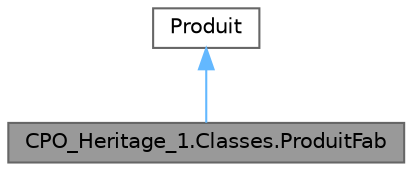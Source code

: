 digraph "CPO_Heritage_1.Classes.ProduitFab"
{
 // LATEX_PDF_SIZE
  bgcolor="transparent";
  edge [fontname=Helvetica,fontsize=10,labelfontname=Helvetica,labelfontsize=10];
  node [fontname=Helvetica,fontsize=10,shape=box,height=0.2,width=0.4];
  Node1 [id="Node000001",label="CPO_Heritage_1.Classes.ProduitFab",height=0.2,width=0.4,color="gray40", fillcolor="grey60", style="filled", fontcolor="black",tooltip=" "];
  Node2 -> Node1 [id="edge3_Node000001_Node000002",dir="back",color="steelblue1",style="solid",tooltip=" "];
  Node2 [id="Node000002",label="Produit",height=0.2,width=0.4,color="gray40", fillcolor="white", style="filled",URL="$class_c_p_o___heritage__1_1_1_classes_1_1_produit.html",tooltip="Classe mère produit."];
}
